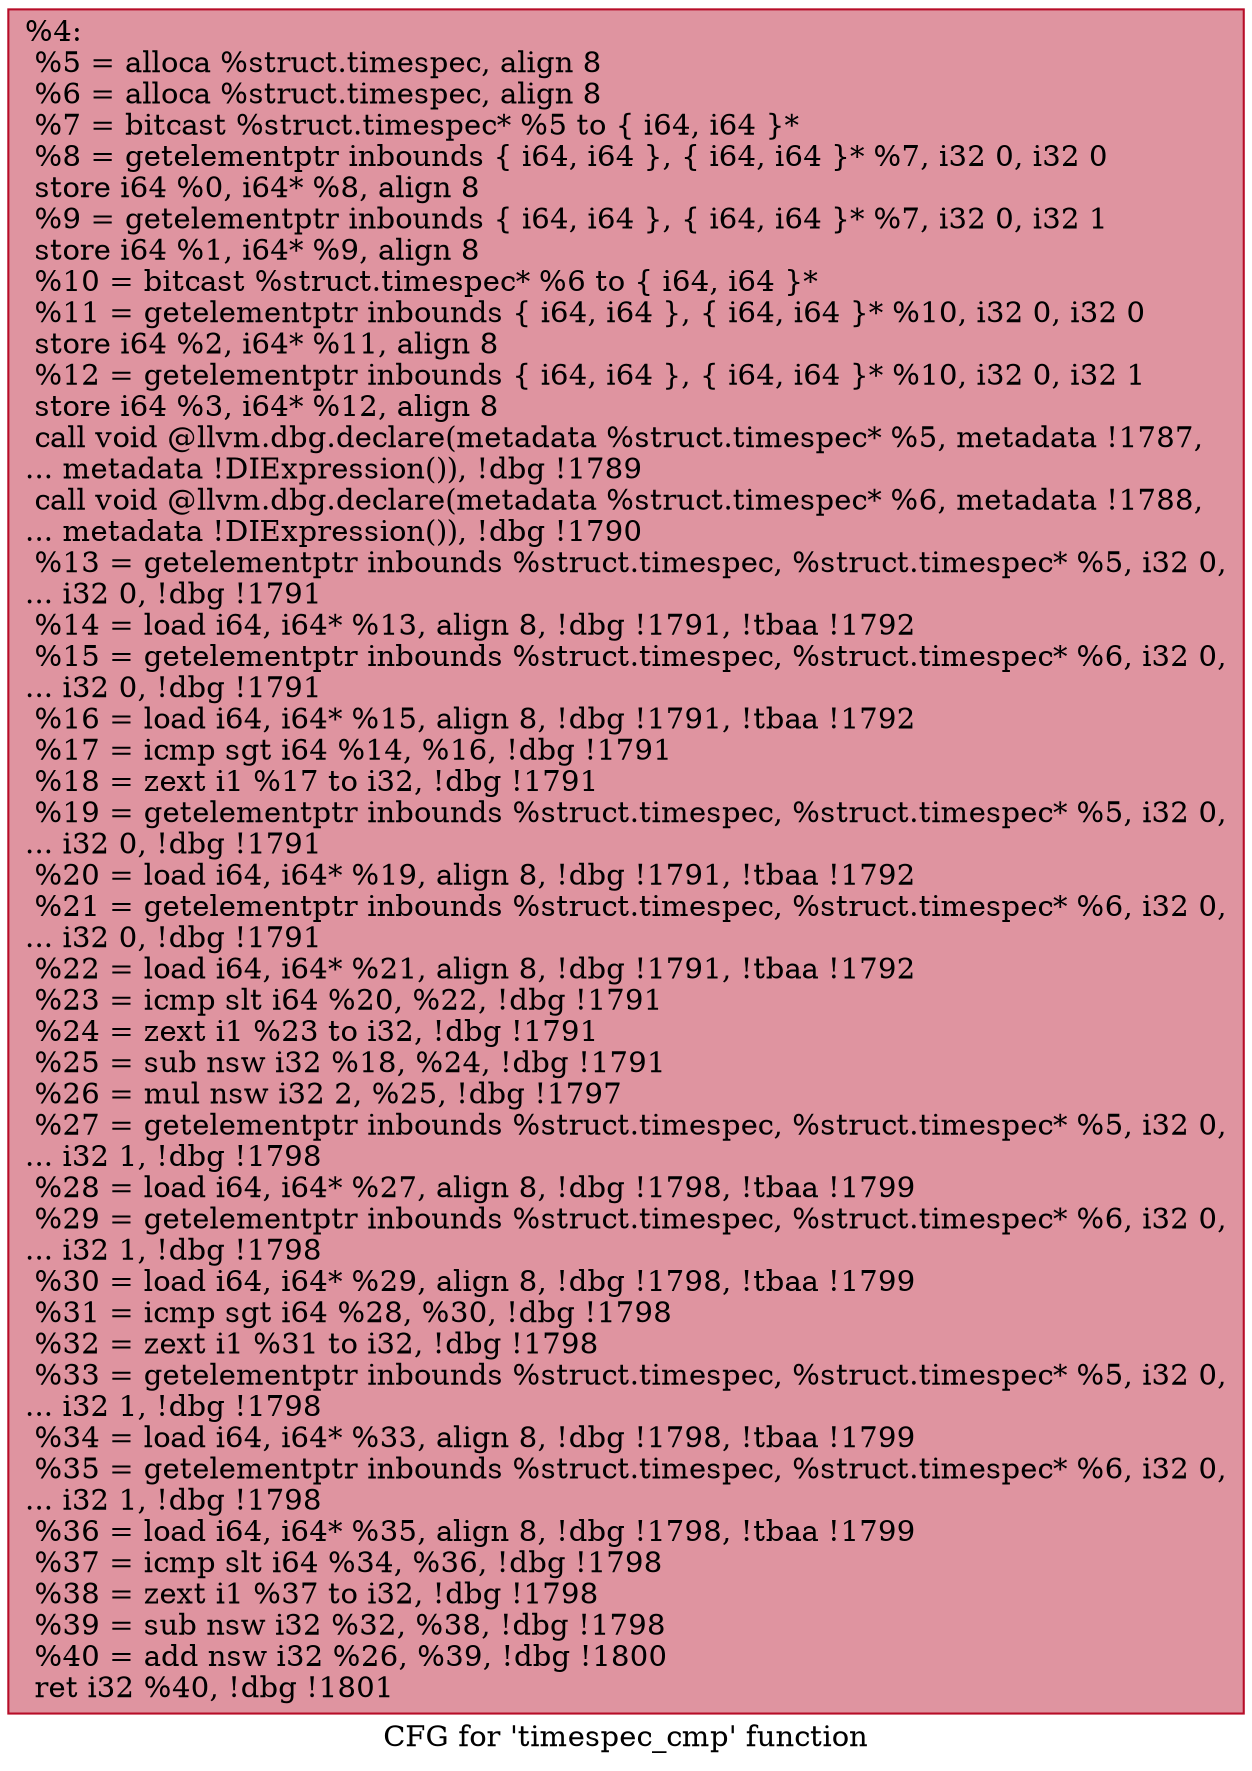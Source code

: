 digraph "CFG for 'timespec_cmp' function" {
	label="CFG for 'timespec_cmp' function";

	Node0x2930a70 [shape=record,color="#b70d28ff", style=filled, fillcolor="#b70d2870",label="{%4:\l  %5 = alloca %struct.timespec, align 8\l  %6 = alloca %struct.timespec, align 8\l  %7 = bitcast %struct.timespec* %5 to \{ i64, i64 \}*\l  %8 = getelementptr inbounds \{ i64, i64 \}, \{ i64, i64 \}* %7, i32 0, i32 0\l  store i64 %0, i64* %8, align 8\l  %9 = getelementptr inbounds \{ i64, i64 \}, \{ i64, i64 \}* %7, i32 0, i32 1\l  store i64 %1, i64* %9, align 8\l  %10 = bitcast %struct.timespec* %6 to \{ i64, i64 \}*\l  %11 = getelementptr inbounds \{ i64, i64 \}, \{ i64, i64 \}* %10, i32 0, i32 0\l  store i64 %2, i64* %11, align 8\l  %12 = getelementptr inbounds \{ i64, i64 \}, \{ i64, i64 \}* %10, i32 0, i32 1\l  store i64 %3, i64* %12, align 8\l  call void @llvm.dbg.declare(metadata %struct.timespec* %5, metadata !1787,\l... metadata !DIExpression()), !dbg !1789\l  call void @llvm.dbg.declare(metadata %struct.timespec* %6, metadata !1788,\l... metadata !DIExpression()), !dbg !1790\l  %13 = getelementptr inbounds %struct.timespec, %struct.timespec* %5, i32 0,\l... i32 0, !dbg !1791\l  %14 = load i64, i64* %13, align 8, !dbg !1791, !tbaa !1792\l  %15 = getelementptr inbounds %struct.timespec, %struct.timespec* %6, i32 0,\l... i32 0, !dbg !1791\l  %16 = load i64, i64* %15, align 8, !dbg !1791, !tbaa !1792\l  %17 = icmp sgt i64 %14, %16, !dbg !1791\l  %18 = zext i1 %17 to i32, !dbg !1791\l  %19 = getelementptr inbounds %struct.timespec, %struct.timespec* %5, i32 0,\l... i32 0, !dbg !1791\l  %20 = load i64, i64* %19, align 8, !dbg !1791, !tbaa !1792\l  %21 = getelementptr inbounds %struct.timespec, %struct.timespec* %6, i32 0,\l... i32 0, !dbg !1791\l  %22 = load i64, i64* %21, align 8, !dbg !1791, !tbaa !1792\l  %23 = icmp slt i64 %20, %22, !dbg !1791\l  %24 = zext i1 %23 to i32, !dbg !1791\l  %25 = sub nsw i32 %18, %24, !dbg !1791\l  %26 = mul nsw i32 2, %25, !dbg !1797\l  %27 = getelementptr inbounds %struct.timespec, %struct.timespec* %5, i32 0,\l... i32 1, !dbg !1798\l  %28 = load i64, i64* %27, align 8, !dbg !1798, !tbaa !1799\l  %29 = getelementptr inbounds %struct.timespec, %struct.timespec* %6, i32 0,\l... i32 1, !dbg !1798\l  %30 = load i64, i64* %29, align 8, !dbg !1798, !tbaa !1799\l  %31 = icmp sgt i64 %28, %30, !dbg !1798\l  %32 = zext i1 %31 to i32, !dbg !1798\l  %33 = getelementptr inbounds %struct.timespec, %struct.timespec* %5, i32 0,\l... i32 1, !dbg !1798\l  %34 = load i64, i64* %33, align 8, !dbg !1798, !tbaa !1799\l  %35 = getelementptr inbounds %struct.timespec, %struct.timespec* %6, i32 0,\l... i32 1, !dbg !1798\l  %36 = load i64, i64* %35, align 8, !dbg !1798, !tbaa !1799\l  %37 = icmp slt i64 %34, %36, !dbg !1798\l  %38 = zext i1 %37 to i32, !dbg !1798\l  %39 = sub nsw i32 %32, %38, !dbg !1798\l  %40 = add nsw i32 %26, %39, !dbg !1800\l  ret i32 %40, !dbg !1801\l}"];
}
